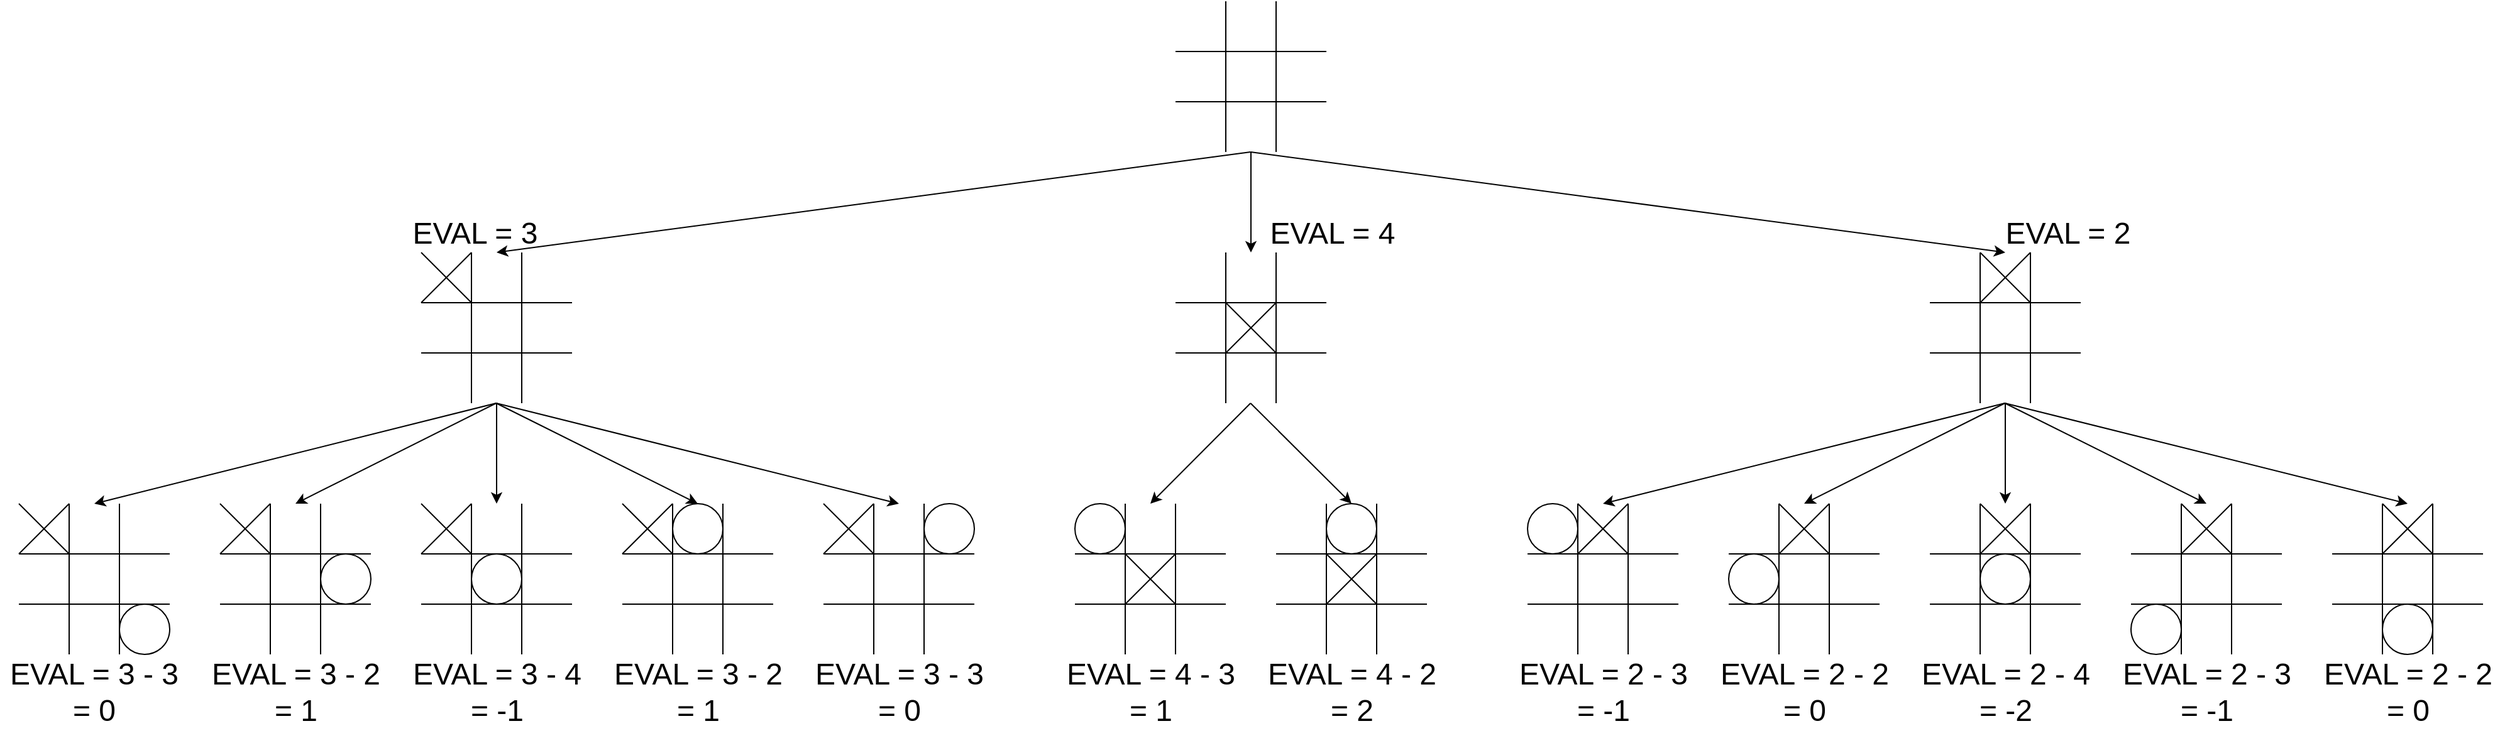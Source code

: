 <mxfile version="21.2.6" type="device">
  <diagram name="Page-1" id="SNs07N5e4GusGWtZYbrB">
    <mxGraphModel dx="2693" dy="757" grid="1" gridSize="10" guides="1" tooltips="1" connect="1" arrows="1" fold="1" page="1" pageScale="1" pageWidth="850" pageHeight="1100" math="0" shadow="0">
      <root>
        <mxCell id="0" />
        <mxCell id="1" parent="0" />
        <mxCell id="h3pDWreBq4Vg2lyj4H8S-9" value="" style="endArrow=none;html=1;rounded=0;" edge="1" parent="1">
          <mxGeometry width="50" height="50" relative="1" as="geometry">
            <mxPoint x="360" y="360" as="sourcePoint" />
            <mxPoint x="360" y="240" as="targetPoint" />
          </mxGeometry>
        </mxCell>
        <mxCell id="h3pDWreBq4Vg2lyj4H8S-10" value="" style="endArrow=none;html=1;rounded=0;" edge="1" parent="1">
          <mxGeometry width="50" height="50" relative="1" as="geometry">
            <mxPoint x="400" y="360" as="sourcePoint" />
            <mxPoint x="400" y="240" as="targetPoint" />
          </mxGeometry>
        </mxCell>
        <mxCell id="h3pDWreBq4Vg2lyj4H8S-11" value="" style="endArrow=none;html=1;rounded=0;" edge="1" parent="1">
          <mxGeometry width="50" height="50" relative="1" as="geometry">
            <mxPoint x="440" y="280" as="sourcePoint" />
            <mxPoint x="320" y="280" as="targetPoint" />
          </mxGeometry>
        </mxCell>
        <mxCell id="h3pDWreBq4Vg2lyj4H8S-12" value="" style="endArrow=none;html=1;rounded=0;" edge="1" parent="1">
          <mxGeometry width="50" height="50" relative="1" as="geometry">
            <mxPoint x="440" y="320" as="sourcePoint" />
            <mxPoint x="320" y="320" as="targetPoint" />
          </mxGeometry>
        </mxCell>
        <mxCell id="h3pDWreBq4Vg2lyj4H8S-22" value="" style="endArrow=classic;html=1;rounded=0;" edge="1" parent="1">
          <mxGeometry width="50" height="50" relative="1" as="geometry">
            <mxPoint x="380" y="160" as="sourcePoint" />
            <mxPoint x="380" y="240" as="targetPoint" />
          </mxGeometry>
        </mxCell>
        <mxCell id="h3pDWreBq4Vg2lyj4H8S-25" value="" style="endArrow=none;html=1;rounded=0;" edge="1" parent="1">
          <mxGeometry width="50" height="50" relative="1" as="geometry">
            <mxPoint x="360" y="320" as="sourcePoint" />
            <mxPoint x="400" y="280" as="targetPoint" />
          </mxGeometry>
        </mxCell>
        <mxCell id="h3pDWreBq4Vg2lyj4H8S-26" value="" style="endArrow=none;html=1;rounded=0;" edge="1" parent="1">
          <mxGeometry width="50" height="50" relative="1" as="geometry">
            <mxPoint x="360" y="280" as="sourcePoint" />
            <mxPoint x="400" y="320" as="targetPoint" />
          </mxGeometry>
        </mxCell>
        <mxCell id="h3pDWreBq4Vg2lyj4H8S-35" value="" style="group" vertex="1" connectable="0" parent="1">
          <mxGeometry x="320" y="40" width="120" height="120" as="geometry" />
        </mxCell>
        <mxCell id="h3pDWreBq4Vg2lyj4H8S-1" value="" style="endArrow=none;html=1;rounded=0;" edge="1" parent="h3pDWreBq4Vg2lyj4H8S-35">
          <mxGeometry width="50" height="50" relative="1" as="geometry">
            <mxPoint x="40" y="120" as="sourcePoint" />
            <mxPoint x="40" as="targetPoint" />
          </mxGeometry>
        </mxCell>
        <mxCell id="h3pDWreBq4Vg2lyj4H8S-2" value="" style="endArrow=none;html=1;rounded=0;" edge="1" parent="h3pDWreBq4Vg2lyj4H8S-35">
          <mxGeometry width="50" height="50" relative="1" as="geometry">
            <mxPoint x="80" y="120" as="sourcePoint" />
            <mxPoint x="80" as="targetPoint" />
          </mxGeometry>
        </mxCell>
        <mxCell id="h3pDWreBq4Vg2lyj4H8S-3" value="" style="endArrow=none;html=1;rounded=0;" edge="1" parent="h3pDWreBq4Vg2lyj4H8S-35">
          <mxGeometry width="50" height="50" relative="1" as="geometry">
            <mxPoint x="120" y="40" as="sourcePoint" />
            <mxPoint y="40" as="targetPoint" />
          </mxGeometry>
        </mxCell>
        <mxCell id="h3pDWreBq4Vg2lyj4H8S-4" value="" style="endArrow=none;html=1;rounded=0;" edge="1" parent="h3pDWreBq4Vg2lyj4H8S-35">
          <mxGeometry width="50" height="50" relative="1" as="geometry">
            <mxPoint x="120" y="80" as="sourcePoint" />
            <mxPoint y="80" as="targetPoint" />
          </mxGeometry>
        </mxCell>
        <mxCell id="h3pDWreBq4Vg2lyj4H8S-36" value="" style="endArrow=classic;html=1;rounded=0;" edge="1" parent="1">
          <mxGeometry width="50" height="50" relative="1" as="geometry">
            <mxPoint x="379.68" y="360" as="sourcePoint" />
            <mxPoint x="300" y="440" as="targetPoint" />
          </mxGeometry>
        </mxCell>
        <mxCell id="h3pDWreBq4Vg2lyj4H8S-37" value="" style="group" vertex="1" connectable="0" parent="1">
          <mxGeometry x="400" y="440" width="120" height="120" as="geometry" />
        </mxCell>
        <mxCell id="h3pDWreBq4Vg2lyj4H8S-38" value="" style="endArrow=none;html=1;rounded=0;" edge="1" parent="h3pDWreBq4Vg2lyj4H8S-37">
          <mxGeometry width="50" height="50" relative="1" as="geometry">
            <mxPoint x="40" y="120" as="sourcePoint" />
            <mxPoint x="40" as="targetPoint" />
          </mxGeometry>
        </mxCell>
        <mxCell id="h3pDWreBq4Vg2lyj4H8S-39" value="" style="endArrow=none;html=1;rounded=0;" edge="1" parent="h3pDWreBq4Vg2lyj4H8S-37">
          <mxGeometry width="50" height="50" relative="1" as="geometry">
            <mxPoint x="80" y="120" as="sourcePoint" />
            <mxPoint x="80" as="targetPoint" />
          </mxGeometry>
        </mxCell>
        <mxCell id="h3pDWreBq4Vg2lyj4H8S-40" value="" style="endArrow=none;html=1;rounded=0;" edge="1" parent="h3pDWreBq4Vg2lyj4H8S-37">
          <mxGeometry width="50" height="50" relative="1" as="geometry">
            <mxPoint x="120" y="40" as="sourcePoint" />
            <mxPoint y="40" as="targetPoint" />
          </mxGeometry>
        </mxCell>
        <mxCell id="h3pDWreBq4Vg2lyj4H8S-41" value="" style="endArrow=none;html=1;rounded=0;" edge="1" parent="h3pDWreBq4Vg2lyj4H8S-37">
          <mxGeometry width="50" height="50" relative="1" as="geometry">
            <mxPoint x="120" y="80" as="sourcePoint" />
            <mxPoint y="80" as="targetPoint" />
          </mxGeometry>
        </mxCell>
        <mxCell id="h3pDWreBq4Vg2lyj4H8S-60" value="" style="ellipse;whiteSpace=wrap;html=1;aspect=fixed;" vertex="1" parent="h3pDWreBq4Vg2lyj4H8S-37">
          <mxGeometry x="40" width="40" height="40" as="geometry" />
        </mxCell>
        <mxCell id="h3pDWreBq4Vg2lyj4H8S-42" value="" style="group" vertex="1" connectable="0" parent="1">
          <mxGeometry x="240" y="440" width="120" height="120" as="geometry" />
        </mxCell>
        <mxCell id="h3pDWreBq4Vg2lyj4H8S-43" value="" style="endArrow=none;html=1;rounded=0;" edge="1" parent="h3pDWreBq4Vg2lyj4H8S-42">
          <mxGeometry width="50" height="50" relative="1" as="geometry">
            <mxPoint x="40" y="120" as="sourcePoint" />
            <mxPoint x="40" as="targetPoint" />
          </mxGeometry>
        </mxCell>
        <mxCell id="h3pDWreBq4Vg2lyj4H8S-44" value="" style="endArrow=none;html=1;rounded=0;" edge="1" parent="h3pDWreBq4Vg2lyj4H8S-42">
          <mxGeometry width="50" height="50" relative="1" as="geometry">
            <mxPoint x="80" y="120" as="sourcePoint" />
            <mxPoint x="80" as="targetPoint" />
          </mxGeometry>
        </mxCell>
        <mxCell id="h3pDWreBq4Vg2lyj4H8S-45" value="" style="endArrow=none;html=1;rounded=0;" edge="1" parent="h3pDWreBq4Vg2lyj4H8S-42">
          <mxGeometry width="50" height="50" relative="1" as="geometry">
            <mxPoint x="120" y="40" as="sourcePoint" />
            <mxPoint y="40" as="targetPoint" />
          </mxGeometry>
        </mxCell>
        <mxCell id="h3pDWreBq4Vg2lyj4H8S-46" value="" style="endArrow=none;html=1;rounded=0;" edge="1" parent="h3pDWreBq4Vg2lyj4H8S-42">
          <mxGeometry width="50" height="50" relative="1" as="geometry">
            <mxPoint x="120" y="80" as="sourcePoint" />
            <mxPoint y="80" as="targetPoint" />
          </mxGeometry>
        </mxCell>
        <mxCell id="h3pDWreBq4Vg2lyj4H8S-53" value="" style="ellipse;whiteSpace=wrap;html=1;aspect=fixed;" vertex="1" parent="h3pDWreBq4Vg2lyj4H8S-42">
          <mxGeometry width="40" height="40" as="geometry" />
        </mxCell>
        <mxCell id="h3pDWreBq4Vg2lyj4H8S-54" value="" style="group" vertex="1" connectable="0" parent="h3pDWreBq4Vg2lyj4H8S-42">
          <mxGeometry x="40" y="40" width="40" height="40" as="geometry" />
        </mxCell>
        <mxCell id="h3pDWreBq4Vg2lyj4H8S-55" value="" style="endArrow=none;html=1;rounded=0;" edge="1" parent="h3pDWreBq4Vg2lyj4H8S-54">
          <mxGeometry width="50" height="50" relative="1" as="geometry">
            <mxPoint y="40" as="sourcePoint" />
            <mxPoint x="40" as="targetPoint" />
          </mxGeometry>
        </mxCell>
        <mxCell id="h3pDWreBq4Vg2lyj4H8S-56" value="" style="endArrow=none;html=1;rounded=0;" edge="1" parent="h3pDWreBq4Vg2lyj4H8S-54">
          <mxGeometry width="50" height="50" relative="1" as="geometry">
            <mxPoint as="sourcePoint" />
            <mxPoint x="40" y="40" as="targetPoint" />
          </mxGeometry>
        </mxCell>
        <mxCell id="h3pDWreBq4Vg2lyj4H8S-52" value="" style="endArrow=classic;html=1;rounded=0;" edge="1" parent="1">
          <mxGeometry width="50" height="50" relative="1" as="geometry">
            <mxPoint x="379.68" y="360" as="sourcePoint" />
            <mxPoint x="460" y="440" as="targetPoint" />
          </mxGeometry>
        </mxCell>
        <mxCell id="h3pDWreBq4Vg2lyj4H8S-57" value="" style="group" vertex="1" connectable="0" parent="1">
          <mxGeometry x="440" y="480" width="40" height="40" as="geometry" />
        </mxCell>
        <mxCell id="h3pDWreBq4Vg2lyj4H8S-58" value="" style="endArrow=none;html=1;rounded=0;" edge="1" parent="h3pDWreBq4Vg2lyj4H8S-57">
          <mxGeometry width="50" height="50" relative="1" as="geometry">
            <mxPoint y="40" as="sourcePoint" />
            <mxPoint x="40" as="targetPoint" />
          </mxGeometry>
        </mxCell>
        <mxCell id="h3pDWreBq4Vg2lyj4H8S-59" value="" style="endArrow=none;html=1;rounded=0;" edge="1" parent="h3pDWreBq4Vg2lyj4H8S-57">
          <mxGeometry width="50" height="50" relative="1" as="geometry">
            <mxPoint as="sourcePoint" />
            <mxPoint x="40" y="40" as="targetPoint" />
          </mxGeometry>
        </mxCell>
        <mxCell id="h3pDWreBq4Vg2lyj4H8S-61" value="" style="group" vertex="1" connectable="0" parent="1">
          <mxGeometry x="-280" y="240" width="120" height="120" as="geometry" />
        </mxCell>
        <mxCell id="h3pDWreBq4Vg2lyj4H8S-5" value="" style="endArrow=none;html=1;rounded=0;" edge="1" parent="h3pDWreBq4Vg2lyj4H8S-61">
          <mxGeometry width="50" height="50" relative="1" as="geometry">
            <mxPoint x="40" y="120" as="sourcePoint" />
            <mxPoint x="40" as="targetPoint" />
          </mxGeometry>
        </mxCell>
        <mxCell id="h3pDWreBq4Vg2lyj4H8S-6" value="" style="endArrow=none;html=1;rounded=0;" edge="1" parent="h3pDWreBq4Vg2lyj4H8S-61">
          <mxGeometry width="50" height="50" relative="1" as="geometry">
            <mxPoint x="80" y="120" as="sourcePoint" />
            <mxPoint x="80" as="targetPoint" />
          </mxGeometry>
        </mxCell>
        <mxCell id="h3pDWreBq4Vg2lyj4H8S-7" value="" style="endArrow=none;html=1;rounded=0;" edge="1" parent="h3pDWreBq4Vg2lyj4H8S-61">
          <mxGeometry width="50" height="50" relative="1" as="geometry">
            <mxPoint x="120" y="40" as="sourcePoint" />
            <mxPoint y="40" as="targetPoint" />
          </mxGeometry>
        </mxCell>
        <mxCell id="h3pDWreBq4Vg2lyj4H8S-8" value="" style="endArrow=none;html=1;rounded=0;" edge="1" parent="h3pDWreBq4Vg2lyj4H8S-61">
          <mxGeometry width="50" height="50" relative="1" as="geometry">
            <mxPoint x="120" y="80" as="sourcePoint" />
            <mxPoint y="80" as="targetPoint" />
          </mxGeometry>
        </mxCell>
        <mxCell id="h3pDWreBq4Vg2lyj4H8S-29" value="" style="group" vertex="1" connectable="0" parent="h3pDWreBq4Vg2lyj4H8S-61">
          <mxGeometry width="40" height="40" as="geometry" />
        </mxCell>
        <mxCell id="h3pDWreBq4Vg2lyj4H8S-30" value="" style="endArrow=none;html=1;rounded=0;" edge="1" parent="h3pDWreBq4Vg2lyj4H8S-29">
          <mxGeometry width="50" height="50" relative="1" as="geometry">
            <mxPoint y="40" as="sourcePoint" />
            <mxPoint x="40" as="targetPoint" />
          </mxGeometry>
        </mxCell>
        <mxCell id="h3pDWreBq4Vg2lyj4H8S-31" value="" style="endArrow=none;html=1;rounded=0;" edge="1" parent="h3pDWreBq4Vg2lyj4H8S-29">
          <mxGeometry width="50" height="50" relative="1" as="geometry">
            <mxPoint as="sourcePoint" />
            <mxPoint x="40" y="40" as="targetPoint" />
          </mxGeometry>
        </mxCell>
        <mxCell id="h3pDWreBq4Vg2lyj4H8S-155" value="" style="endArrow=classic;html=1;rounded=0;" edge="1" parent="h3pDWreBq4Vg2lyj4H8S-61">
          <mxGeometry width="50" height="50" relative="1" as="geometry">
            <mxPoint x="60" y="120" as="sourcePoint" />
            <mxPoint x="60" y="200" as="targetPoint" />
          </mxGeometry>
        </mxCell>
        <mxCell id="h3pDWreBq4Vg2lyj4H8S-156" value="" style="endArrow=classic;html=1;rounded=0;" edge="1" parent="h3pDWreBq4Vg2lyj4H8S-61">
          <mxGeometry width="50" height="50" relative="1" as="geometry">
            <mxPoint x="59.68" y="120" as="sourcePoint" />
            <mxPoint x="-100" y="200" as="targetPoint" />
          </mxGeometry>
        </mxCell>
        <mxCell id="h3pDWreBq4Vg2lyj4H8S-157" value="" style="endArrow=classic;html=1;rounded=0;" edge="1" parent="h3pDWreBq4Vg2lyj4H8S-61">
          <mxGeometry width="50" height="50" relative="1" as="geometry">
            <mxPoint x="59.68" y="120" as="sourcePoint" />
            <mxPoint x="-260" y="200" as="targetPoint" />
          </mxGeometry>
        </mxCell>
        <mxCell id="h3pDWreBq4Vg2lyj4H8S-159" value="" style="endArrow=classic;html=1;rounded=0;" edge="1" parent="h3pDWreBq4Vg2lyj4H8S-61">
          <mxGeometry width="50" height="50" relative="1" as="geometry">
            <mxPoint x="59.68" y="120" as="sourcePoint" />
            <mxPoint x="380" y="200" as="targetPoint" />
          </mxGeometry>
        </mxCell>
        <mxCell id="h3pDWreBq4Vg2lyj4H8S-62" value="" style="endArrow=classic;html=1;rounded=0;" edge="1" parent="1">
          <mxGeometry width="50" height="50" relative="1" as="geometry">
            <mxPoint x="379.68" y="160" as="sourcePoint" />
            <mxPoint x="-220" y="240" as="targetPoint" />
          </mxGeometry>
        </mxCell>
        <mxCell id="h3pDWreBq4Vg2lyj4H8S-63" value="" style="endArrow=classic;html=1;rounded=0;" edge="1" parent="1">
          <mxGeometry width="50" height="50" relative="1" as="geometry">
            <mxPoint x="379.68" y="160" as="sourcePoint" />
            <mxPoint x="980" y="240" as="targetPoint" />
          </mxGeometry>
        </mxCell>
        <mxCell id="h3pDWreBq4Vg2lyj4H8S-64" value="" style="group" vertex="1" connectable="0" parent="1">
          <mxGeometry x="920" y="240" width="120" height="120" as="geometry" />
        </mxCell>
        <mxCell id="h3pDWreBq4Vg2lyj4H8S-17" value="" style="endArrow=none;html=1;rounded=0;" edge="1" parent="h3pDWreBq4Vg2lyj4H8S-64">
          <mxGeometry width="50" height="50" relative="1" as="geometry">
            <mxPoint x="40" y="120" as="sourcePoint" />
            <mxPoint x="40" as="targetPoint" />
          </mxGeometry>
        </mxCell>
        <mxCell id="h3pDWreBq4Vg2lyj4H8S-18" value="" style="endArrow=none;html=1;rounded=0;" edge="1" parent="h3pDWreBq4Vg2lyj4H8S-64">
          <mxGeometry width="50" height="50" relative="1" as="geometry">
            <mxPoint x="80" y="120" as="sourcePoint" />
            <mxPoint x="80" as="targetPoint" />
          </mxGeometry>
        </mxCell>
        <mxCell id="h3pDWreBq4Vg2lyj4H8S-19" value="" style="endArrow=none;html=1;rounded=0;" edge="1" parent="h3pDWreBq4Vg2lyj4H8S-64">
          <mxGeometry width="50" height="50" relative="1" as="geometry">
            <mxPoint x="120" y="40" as="sourcePoint" />
            <mxPoint y="40" as="targetPoint" />
          </mxGeometry>
        </mxCell>
        <mxCell id="h3pDWreBq4Vg2lyj4H8S-20" value="" style="endArrow=none;html=1;rounded=0;" edge="1" parent="h3pDWreBq4Vg2lyj4H8S-64">
          <mxGeometry width="50" height="50" relative="1" as="geometry">
            <mxPoint x="120" y="80" as="sourcePoint" />
            <mxPoint y="80" as="targetPoint" />
          </mxGeometry>
        </mxCell>
        <mxCell id="h3pDWreBq4Vg2lyj4H8S-32" value="" style="group" vertex="1" connectable="0" parent="h3pDWreBq4Vg2lyj4H8S-64">
          <mxGeometry x="40" width="40" height="40" as="geometry" />
        </mxCell>
        <mxCell id="h3pDWreBq4Vg2lyj4H8S-33" value="" style="endArrow=none;html=1;rounded=0;" edge="1" parent="h3pDWreBq4Vg2lyj4H8S-32">
          <mxGeometry width="50" height="50" relative="1" as="geometry">
            <mxPoint y="40" as="sourcePoint" />
            <mxPoint x="40" as="targetPoint" />
          </mxGeometry>
        </mxCell>
        <mxCell id="h3pDWreBq4Vg2lyj4H8S-34" value="" style="endArrow=none;html=1;rounded=0;" edge="1" parent="h3pDWreBq4Vg2lyj4H8S-32">
          <mxGeometry width="50" height="50" relative="1" as="geometry">
            <mxPoint as="sourcePoint" />
            <mxPoint x="40" y="40" as="targetPoint" />
          </mxGeometry>
        </mxCell>
        <mxCell id="h3pDWreBq4Vg2lyj4H8S-65" value="" style="group" vertex="1" connectable="0" parent="1">
          <mxGeometry x="-120" y="440" width="120" height="120" as="geometry" />
        </mxCell>
        <mxCell id="h3pDWreBq4Vg2lyj4H8S-66" value="" style="endArrow=none;html=1;rounded=0;" edge="1" parent="h3pDWreBq4Vg2lyj4H8S-65">
          <mxGeometry width="50" height="50" relative="1" as="geometry">
            <mxPoint x="40" y="120" as="sourcePoint" />
            <mxPoint x="40" as="targetPoint" />
          </mxGeometry>
        </mxCell>
        <mxCell id="h3pDWreBq4Vg2lyj4H8S-67" value="" style="endArrow=none;html=1;rounded=0;" edge="1" parent="h3pDWreBq4Vg2lyj4H8S-65">
          <mxGeometry width="50" height="50" relative="1" as="geometry">
            <mxPoint x="80" y="120" as="sourcePoint" />
            <mxPoint x="80" as="targetPoint" />
          </mxGeometry>
        </mxCell>
        <mxCell id="h3pDWreBq4Vg2lyj4H8S-68" value="" style="endArrow=none;html=1;rounded=0;" edge="1" parent="h3pDWreBq4Vg2lyj4H8S-65">
          <mxGeometry width="50" height="50" relative="1" as="geometry">
            <mxPoint x="120" y="40" as="sourcePoint" />
            <mxPoint y="40" as="targetPoint" />
          </mxGeometry>
        </mxCell>
        <mxCell id="h3pDWreBq4Vg2lyj4H8S-69" value="" style="endArrow=none;html=1;rounded=0;" edge="1" parent="h3pDWreBq4Vg2lyj4H8S-65">
          <mxGeometry width="50" height="50" relative="1" as="geometry">
            <mxPoint x="120" y="80" as="sourcePoint" />
            <mxPoint y="80" as="targetPoint" />
          </mxGeometry>
        </mxCell>
        <mxCell id="h3pDWreBq4Vg2lyj4H8S-70" value="" style="group" vertex="1" connectable="0" parent="h3pDWreBq4Vg2lyj4H8S-65">
          <mxGeometry width="40" height="40" as="geometry" />
        </mxCell>
        <mxCell id="h3pDWreBq4Vg2lyj4H8S-71" value="" style="endArrow=none;html=1;rounded=0;" edge="1" parent="h3pDWreBq4Vg2lyj4H8S-70">
          <mxGeometry width="50" height="50" relative="1" as="geometry">
            <mxPoint y="40" as="sourcePoint" />
            <mxPoint x="40" as="targetPoint" />
          </mxGeometry>
        </mxCell>
        <mxCell id="h3pDWreBq4Vg2lyj4H8S-72" value="" style="endArrow=none;html=1;rounded=0;" edge="1" parent="h3pDWreBq4Vg2lyj4H8S-70">
          <mxGeometry width="50" height="50" relative="1" as="geometry">
            <mxPoint as="sourcePoint" />
            <mxPoint x="40" y="40" as="targetPoint" />
          </mxGeometry>
        </mxCell>
        <mxCell id="h3pDWreBq4Vg2lyj4H8S-27" value="" style="ellipse;whiteSpace=wrap;html=1;aspect=fixed;" vertex="1" parent="h3pDWreBq4Vg2lyj4H8S-65">
          <mxGeometry x="40" width="40" height="40" as="geometry" />
        </mxCell>
        <mxCell id="h3pDWreBq4Vg2lyj4H8S-73" value="" style="group" vertex="1" connectable="0" parent="1">
          <mxGeometry x="40" y="440" width="120" height="120" as="geometry" />
        </mxCell>
        <mxCell id="h3pDWreBq4Vg2lyj4H8S-74" value="" style="endArrow=none;html=1;rounded=0;" edge="1" parent="h3pDWreBq4Vg2lyj4H8S-73">
          <mxGeometry width="50" height="50" relative="1" as="geometry">
            <mxPoint x="40" y="120" as="sourcePoint" />
            <mxPoint x="40" as="targetPoint" />
          </mxGeometry>
        </mxCell>
        <mxCell id="h3pDWreBq4Vg2lyj4H8S-75" value="" style="endArrow=none;html=1;rounded=0;" edge="1" parent="h3pDWreBq4Vg2lyj4H8S-73">
          <mxGeometry width="50" height="50" relative="1" as="geometry">
            <mxPoint x="80" y="120" as="sourcePoint" />
            <mxPoint x="80" as="targetPoint" />
          </mxGeometry>
        </mxCell>
        <mxCell id="h3pDWreBq4Vg2lyj4H8S-76" value="" style="endArrow=none;html=1;rounded=0;" edge="1" parent="h3pDWreBq4Vg2lyj4H8S-73">
          <mxGeometry width="50" height="50" relative="1" as="geometry">
            <mxPoint x="120" y="40" as="sourcePoint" />
            <mxPoint y="40" as="targetPoint" />
          </mxGeometry>
        </mxCell>
        <mxCell id="h3pDWreBq4Vg2lyj4H8S-77" value="" style="endArrow=none;html=1;rounded=0;" edge="1" parent="h3pDWreBq4Vg2lyj4H8S-73">
          <mxGeometry width="50" height="50" relative="1" as="geometry">
            <mxPoint x="120" y="80" as="sourcePoint" />
            <mxPoint y="80" as="targetPoint" />
          </mxGeometry>
        </mxCell>
        <mxCell id="h3pDWreBq4Vg2lyj4H8S-78" value="" style="group" vertex="1" connectable="0" parent="h3pDWreBq4Vg2lyj4H8S-73">
          <mxGeometry width="40" height="40" as="geometry" />
        </mxCell>
        <mxCell id="h3pDWreBq4Vg2lyj4H8S-79" value="" style="endArrow=none;html=1;rounded=0;" edge="1" parent="h3pDWreBq4Vg2lyj4H8S-78">
          <mxGeometry width="50" height="50" relative="1" as="geometry">
            <mxPoint y="40" as="sourcePoint" />
            <mxPoint x="40" as="targetPoint" />
          </mxGeometry>
        </mxCell>
        <mxCell id="h3pDWreBq4Vg2lyj4H8S-80" value="" style="endArrow=none;html=1;rounded=0;" edge="1" parent="h3pDWreBq4Vg2lyj4H8S-78">
          <mxGeometry width="50" height="50" relative="1" as="geometry">
            <mxPoint as="sourcePoint" />
            <mxPoint x="40" y="40" as="targetPoint" />
          </mxGeometry>
        </mxCell>
        <mxCell id="h3pDWreBq4Vg2lyj4H8S-82" value="" style="ellipse;whiteSpace=wrap;html=1;aspect=fixed;" vertex="1" parent="h3pDWreBq4Vg2lyj4H8S-73">
          <mxGeometry x="80" width="40" height="40" as="geometry" />
        </mxCell>
        <mxCell id="h3pDWreBq4Vg2lyj4H8S-83" value="" style="group" vertex="1" connectable="0" parent="1">
          <mxGeometry x="-280" y="440" width="120" height="120" as="geometry" />
        </mxCell>
        <mxCell id="h3pDWreBq4Vg2lyj4H8S-84" value="" style="endArrow=none;html=1;rounded=0;" edge="1" parent="h3pDWreBq4Vg2lyj4H8S-83">
          <mxGeometry width="50" height="50" relative="1" as="geometry">
            <mxPoint x="40" y="120" as="sourcePoint" />
            <mxPoint x="40" as="targetPoint" />
          </mxGeometry>
        </mxCell>
        <mxCell id="h3pDWreBq4Vg2lyj4H8S-85" value="" style="endArrow=none;html=1;rounded=0;" edge="1" parent="h3pDWreBq4Vg2lyj4H8S-83">
          <mxGeometry width="50" height="50" relative="1" as="geometry">
            <mxPoint x="80" y="120" as="sourcePoint" />
            <mxPoint x="80" as="targetPoint" />
          </mxGeometry>
        </mxCell>
        <mxCell id="h3pDWreBq4Vg2lyj4H8S-86" value="" style="endArrow=none;html=1;rounded=0;" edge="1" parent="h3pDWreBq4Vg2lyj4H8S-83">
          <mxGeometry width="50" height="50" relative="1" as="geometry">
            <mxPoint x="120" y="40" as="sourcePoint" />
            <mxPoint y="40" as="targetPoint" />
          </mxGeometry>
        </mxCell>
        <mxCell id="h3pDWreBq4Vg2lyj4H8S-87" value="" style="endArrow=none;html=1;rounded=0;" edge="1" parent="h3pDWreBq4Vg2lyj4H8S-83">
          <mxGeometry width="50" height="50" relative="1" as="geometry">
            <mxPoint x="120" y="80" as="sourcePoint" />
            <mxPoint y="80" as="targetPoint" />
          </mxGeometry>
        </mxCell>
        <mxCell id="h3pDWreBq4Vg2lyj4H8S-88" value="" style="group" vertex="1" connectable="0" parent="h3pDWreBq4Vg2lyj4H8S-83">
          <mxGeometry width="40" height="40" as="geometry" />
        </mxCell>
        <mxCell id="h3pDWreBq4Vg2lyj4H8S-89" value="" style="endArrow=none;html=1;rounded=0;" edge="1" parent="h3pDWreBq4Vg2lyj4H8S-88">
          <mxGeometry width="50" height="50" relative="1" as="geometry">
            <mxPoint y="40" as="sourcePoint" />
            <mxPoint x="40" as="targetPoint" />
          </mxGeometry>
        </mxCell>
        <mxCell id="h3pDWreBq4Vg2lyj4H8S-90" value="" style="endArrow=none;html=1;rounded=0;" edge="1" parent="h3pDWreBq4Vg2lyj4H8S-88">
          <mxGeometry width="50" height="50" relative="1" as="geometry">
            <mxPoint as="sourcePoint" />
            <mxPoint x="40" y="40" as="targetPoint" />
          </mxGeometry>
        </mxCell>
        <mxCell id="h3pDWreBq4Vg2lyj4H8S-91" value="" style="ellipse;whiteSpace=wrap;html=1;aspect=fixed;" vertex="1" parent="h3pDWreBq4Vg2lyj4H8S-83">
          <mxGeometry x="40" y="40" width="40" height="40" as="geometry" />
        </mxCell>
        <mxCell id="h3pDWreBq4Vg2lyj4H8S-92" value="" style="group" vertex="1" connectable="0" parent="1">
          <mxGeometry x="-440" y="440" width="120" height="120" as="geometry" />
        </mxCell>
        <mxCell id="h3pDWreBq4Vg2lyj4H8S-93" value="" style="endArrow=none;html=1;rounded=0;" edge="1" parent="h3pDWreBq4Vg2lyj4H8S-92">
          <mxGeometry width="50" height="50" relative="1" as="geometry">
            <mxPoint x="40" y="120" as="sourcePoint" />
            <mxPoint x="40" as="targetPoint" />
          </mxGeometry>
        </mxCell>
        <mxCell id="h3pDWreBq4Vg2lyj4H8S-94" value="" style="endArrow=none;html=1;rounded=0;" edge="1" parent="h3pDWreBq4Vg2lyj4H8S-92">
          <mxGeometry width="50" height="50" relative="1" as="geometry">
            <mxPoint x="80" y="120" as="sourcePoint" />
            <mxPoint x="80" as="targetPoint" />
          </mxGeometry>
        </mxCell>
        <mxCell id="h3pDWreBq4Vg2lyj4H8S-95" value="" style="endArrow=none;html=1;rounded=0;" edge="1" parent="h3pDWreBq4Vg2lyj4H8S-92">
          <mxGeometry width="50" height="50" relative="1" as="geometry">
            <mxPoint x="120" y="40" as="sourcePoint" />
            <mxPoint y="40" as="targetPoint" />
          </mxGeometry>
        </mxCell>
        <mxCell id="h3pDWreBq4Vg2lyj4H8S-96" value="" style="endArrow=none;html=1;rounded=0;" edge="1" parent="h3pDWreBq4Vg2lyj4H8S-92">
          <mxGeometry width="50" height="50" relative="1" as="geometry">
            <mxPoint x="120" y="80" as="sourcePoint" />
            <mxPoint y="80" as="targetPoint" />
          </mxGeometry>
        </mxCell>
        <mxCell id="h3pDWreBq4Vg2lyj4H8S-97" value="" style="group" vertex="1" connectable="0" parent="h3pDWreBq4Vg2lyj4H8S-92">
          <mxGeometry width="40" height="40" as="geometry" />
        </mxCell>
        <mxCell id="h3pDWreBq4Vg2lyj4H8S-98" value="" style="endArrow=none;html=1;rounded=0;" edge="1" parent="h3pDWreBq4Vg2lyj4H8S-97">
          <mxGeometry width="50" height="50" relative="1" as="geometry">
            <mxPoint y="40" as="sourcePoint" />
            <mxPoint x="40" as="targetPoint" />
          </mxGeometry>
        </mxCell>
        <mxCell id="h3pDWreBq4Vg2lyj4H8S-99" value="" style="endArrow=none;html=1;rounded=0;" edge="1" parent="h3pDWreBq4Vg2lyj4H8S-97">
          <mxGeometry width="50" height="50" relative="1" as="geometry">
            <mxPoint as="sourcePoint" />
            <mxPoint x="40" y="40" as="targetPoint" />
          </mxGeometry>
        </mxCell>
        <mxCell id="h3pDWreBq4Vg2lyj4H8S-100" value="" style="ellipse;whiteSpace=wrap;html=1;aspect=fixed;" vertex="1" parent="h3pDWreBq4Vg2lyj4H8S-92">
          <mxGeometry x="80" y="40" width="40" height="40" as="geometry" />
        </mxCell>
        <mxCell id="h3pDWreBq4Vg2lyj4H8S-101" value="" style="group" vertex="1" connectable="0" parent="1">
          <mxGeometry x="-600" y="440" width="120" height="120" as="geometry" />
        </mxCell>
        <mxCell id="h3pDWreBq4Vg2lyj4H8S-102" value="" style="endArrow=none;html=1;rounded=0;" edge="1" parent="h3pDWreBq4Vg2lyj4H8S-101">
          <mxGeometry width="50" height="50" relative="1" as="geometry">
            <mxPoint x="40" y="120" as="sourcePoint" />
            <mxPoint x="40" as="targetPoint" />
          </mxGeometry>
        </mxCell>
        <mxCell id="h3pDWreBq4Vg2lyj4H8S-103" value="" style="endArrow=none;html=1;rounded=0;" edge="1" parent="h3pDWreBq4Vg2lyj4H8S-101">
          <mxGeometry width="50" height="50" relative="1" as="geometry">
            <mxPoint x="80" y="120" as="sourcePoint" />
            <mxPoint x="80" as="targetPoint" />
          </mxGeometry>
        </mxCell>
        <mxCell id="h3pDWreBq4Vg2lyj4H8S-104" value="" style="endArrow=none;html=1;rounded=0;" edge="1" parent="h3pDWreBq4Vg2lyj4H8S-101">
          <mxGeometry width="50" height="50" relative="1" as="geometry">
            <mxPoint x="120" y="40" as="sourcePoint" />
            <mxPoint y="40" as="targetPoint" />
          </mxGeometry>
        </mxCell>
        <mxCell id="h3pDWreBq4Vg2lyj4H8S-105" value="" style="endArrow=none;html=1;rounded=0;" edge="1" parent="h3pDWreBq4Vg2lyj4H8S-101">
          <mxGeometry width="50" height="50" relative="1" as="geometry">
            <mxPoint x="120" y="80" as="sourcePoint" />
            <mxPoint y="80" as="targetPoint" />
          </mxGeometry>
        </mxCell>
        <mxCell id="h3pDWreBq4Vg2lyj4H8S-106" value="" style="group" vertex="1" connectable="0" parent="h3pDWreBq4Vg2lyj4H8S-101">
          <mxGeometry width="40" height="40" as="geometry" />
        </mxCell>
        <mxCell id="h3pDWreBq4Vg2lyj4H8S-107" value="" style="endArrow=none;html=1;rounded=0;" edge="1" parent="h3pDWreBq4Vg2lyj4H8S-106">
          <mxGeometry width="50" height="50" relative="1" as="geometry">
            <mxPoint y="40" as="sourcePoint" />
            <mxPoint x="40" as="targetPoint" />
          </mxGeometry>
        </mxCell>
        <mxCell id="h3pDWreBq4Vg2lyj4H8S-108" value="" style="endArrow=none;html=1;rounded=0;" edge="1" parent="h3pDWreBq4Vg2lyj4H8S-106">
          <mxGeometry width="50" height="50" relative="1" as="geometry">
            <mxPoint as="sourcePoint" />
            <mxPoint x="40" y="40" as="targetPoint" />
          </mxGeometry>
        </mxCell>
        <mxCell id="h3pDWreBq4Vg2lyj4H8S-109" value="" style="ellipse;whiteSpace=wrap;html=1;aspect=fixed;" vertex="1" parent="h3pDWreBq4Vg2lyj4H8S-101">
          <mxGeometry x="80" y="80" width="40" height="40" as="geometry" />
        </mxCell>
        <mxCell id="h3pDWreBq4Vg2lyj4H8S-110" value="" style="group" vertex="1" connectable="0" parent="1">
          <mxGeometry x="600" y="440" width="120" height="120" as="geometry" />
        </mxCell>
        <mxCell id="h3pDWreBq4Vg2lyj4H8S-111" value="" style="endArrow=none;html=1;rounded=0;" edge="1" parent="h3pDWreBq4Vg2lyj4H8S-110">
          <mxGeometry width="50" height="50" relative="1" as="geometry">
            <mxPoint x="40" y="120" as="sourcePoint" />
            <mxPoint x="40" as="targetPoint" />
          </mxGeometry>
        </mxCell>
        <mxCell id="h3pDWreBq4Vg2lyj4H8S-112" value="" style="endArrow=none;html=1;rounded=0;" edge="1" parent="h3pDWreBq4Vg2lyj4H8S-110">
          <mxGeometry width="50" height="50" relative="1" as="geometry">
            <mxPoint x="80" y="120" as="sourcePoint" />
            <mxPoint x="80" as="targetPoint" />
          </mxGeometry>
        </mxCell>
        <mxCell id="h3pDWreBq4Vg2lyj4H8S-113" value="" style="endArrow=none;html=1;rounded=0;" edge="1" parent="h3pDWreBq4Vg2lyj4H8S-110">
          <mxGeometry width="50" height="50" relative="1" as="geometry">
            <mxPoint x="120" y="40" as="sourcePoint" />
            <mxPoint y="40" as="targetPoint" />
          </mxGeometry>
        </mxCell>
        <mxCell id="h3pDWreBq4Vg2lyj4H8S-114" value="" style="endArrow=none;html=1;rounded=0;" edge="1" parent="h3pDWreBq4Vg2lyj4H8S-110">
          <mxGeometry width="50" height="50" relative="1" as="geometry">
            <mxPoint x="120" y="80" as="sourcePoint" />
            <mxPoint y="80" as="targetPoint" />
          </mxGeometry>
        </mxCell>
        <mxCell id="h3pDWreBq4Vg2lyj4H8S-115" value="" style="group" vertex="1" connectable="0" parent="h3pDWreBq4Vg2lyj4H8S-110">
          <mxGeometry x="40" width="40" height="40" as="geometry" />
        </mxCell>
        <mxCell id="h3pDWreBq4Vg2lyj4H8S-116" value="" style="endArrow=none;html=1;rounded=0;" edge="1" parent="h3pDWreBq4Vg2lyj4H8S-115">
          <mxGeometry width="50" height="50" relative="1" as="geometry">
            <mxPoint y="40" as="sourcePoint" />
            <mxPoint x="40" as="targetPoint" />
          </mxGeometry>
        </mxCell>
        <mxCell id="h3pDWreBq4Vg2lyj4H8S-117" value="" style="endArrow=none;html=1;rounded=0;" edge="1" parent="h3pDWreBq4Vg2lyj4H8S-115">
          <mxGeometry width="50" height="50" relative="1" as="geometry">
            <mxPoint as="sourcePoint" />
            <mxPoint x="40" y="40" as="targetPoint" />
          </mxGeometry>
        </mxCell>
        <mxCell id="h3pDWreBq4Vg2lyj4H8S-118" value="" style="ellipse;whiteSpace=wrap;html=1;aspect=fixed;" vertex="1" parent="h3pDWreBq4Vg2lyj4H8S-110">
          <mxGeometry width="40" height="40" as="geometry" />
        </mxCell>
        <mxCell id="h3pDWreBq4Vg2lyj4H8S-119" value="" style="group" vertex="1" connectable="0" parent="1">
          <mxGeometry x="760" y="440" width="120" height="120" as="geometry" />
        </mxCell>
        <mxCell id="h3pDWreBq4Vg2lyj4H8S-120" value="" style="endArrow=none;html=1;rounded=0;" edge="1" parent="h3pDWreBq4Vg2lyj4H8S-119">
          <mxGeometry width="50" height="50" relative="1" as="geometry">
            <mxPoint x="40" y="120" as="sourcePoint" />
            <mxPoint x="40" as="targetPoint" />
          </mxGeometry>
        </mxCell>
        <mxCell id="h3pDWreBq4Vg2lyj4H8S-121" value="" style="endArrow=none;html=1;rounded=0;" edge="1" parent="h3pDWreBq4Vg2lyj4H8S-119">
          <mxGeometry width="50" height="50" relative="1" as="geometry">
            <mxPoint x="80" y="120" as="sourcePoint" />
            <mxPoint x="80" as="targetPoint" />
          </mxGeometry>
        </mxCell>
        <mxCell id="h3pDWreBq4Vg2lyj4H8S-122" value="" style="endArrow=none;html=1;rounded=0;" edge="1" parent="h3pDWreBq4Vg2lyj4H8S-119">
          <mxGeometry width="50" height="50" relative="1" as="geometry">
            <mxPoint x="120" y="40" as="sourcePoint" />
            <mxPoint y="40" as="targetPoint" />
          </mxGeometry>
        </mxCell>
        <mxCell id="h3pDWreBq4Vg2lyj4H8S-123" value="" style="endArrow=none;html=1;rounded=0;" edge="1" parent="h3pDWreBq4Vg2lyj4H8S-119">
          <mxGeometry width="50" height="50" relative="1" as="geometry">
            <mxPoint x="120" y="80" as="sourcePoint" />
            <mxPoint y="80" as="targetPoint" />
          </mxGeometry>
        </mxCell>
        <mxCell id="h3pDWreBq4Vg2lyj4H8S-124" value="" style="group" vertex="1" connectable="0" parent="h3pDWreBq4Vg2lyj4H8S-119">
          <mxGeometry x="40" width="40" height="40" as="geometry" />
        </mxCell>
        <mxCell id="h3pDWreBq4Vg2lyj4H8S-125" value="" style="endArrow=none;html=1;rounded=0;" edge="1" parent="h3pDWreBq4Vg2lyj4H8S-124">
          <mxGeometry width="50" height="50" relative="1" as="geometry">
            <mxPoint y="40" as="sourcePoint" />
            <mxPoint x="40" as="targetPoint" />
          </mxGeometry>
        </mxCell>
        <mxCell id="h3pDWreBq4Vg2lyj4H8S-126" value="" style="endArrow=none;html=1;rounded=0;" edge="1" parent="h3pDWreBq4Vg2lyj4H8S-124">
          <mxGeometry width="50" height="50" relative="1" as="geometry">
            <mxPoint as="sourcePoint" />
            <mxPoint x="40" y="40" as="targetPoint" />
          </mxGeometry>
        </mxCell>
        <mxCell id="h3pDWreBq4Vg2lyj4H8S-127" value="" style="ellipse;whiteSpace=wrap;html=1;aspect=fixed;" vertex="1" parent="h3pDWreBq4Vg2lyj4H8S-119">
          <mxGeometry y="40" width="40" height="40" as="geometry" />
        </mxCell>
        <mxCell id="h3pDWreBq4Vg2lyj4H8S-128" value="" style="group" vertex="1" connectable="0" parent="1">
          <mxGeometry x="920" y="440" width="120" height="120" as="geometry" />
        </mxCell>
        <mxCell id="h3pDWreBq4Vg2lyj4H8S-129" value="" style="endArrow=none;html=1;rounded=0;" edge="1" parent="h3pDWreBq4Vg2lyj4H8S-128">
          <mxGeometry width="50" height="50" relative="1" as="geometry">
            <mxPoint x="40" y="120" as="sourcePoint" />
            <mxPoint x="40" as="targetPoint" />
          </mxGeometry>
        </mxCell>
        <mxCell id="h3pDWreBq4Vg2lyj4H8S-130" value="" style="endArrow=none;html=1;rounded=0;" edge="1" parent="h3pDWreBq4Vg2lyj4H8S-128">
          <mxGeometry width="50" height="50" relative="1" as="geometry">
            <mxPoint x="80" y="120" as="sourcePoint" />
            <mxPoint x="80" as="targetPoint" />
          </mxGeometry>
        </mxCell>
        <mxCell id="h3pDWreBq4Vg2lyj4H8S-131" value="" style="endArrow=none;html=1;rounded=0;" edge="1" parent="h3pDWreBq4Vg2lyj4H8S-128">
          <mxGeometry width="50" height="50" relative="1" as="geometry">
            <mxPoint x="120" y="40" as="sourcePoint" />
            <mxPoint y="40" as="targetPoint" />
          </mxGeometry>
        </mxCell>
        <mxCell id="h3pDWreBq4Vg2lyj4H8S-132" value="" style="endArrow=none;html=1;rounded=0;" edge="1" parent="h3pDWreBq4Vg2lyj4H8S-128">
          <mxGeometry width="50" height="50" relative="1" as="geometry">
            <mxPoint x="120" y="80" as="sourcePoint" />
            <mxPoint y="80" as="targetPoint" />
          </mxGeometry>
        </mxCell>
        <mxCell id="h3pDWreBq4Vg2lyj4H8S-133" value="" style="group" vertex="1" connectable="0" parent="h3pDWreBq4Vg2lyj4H8S-128">
          <mxGeometry x="40" width="40" height="40" as="geometry" />
        </mxCell>
        <mxCell id="h3pDWreBq4Vg2lyj4H8S-134" value="" style="endArrow=none;html=1;rounded=0;" edge="1" parent="h3pDWreBq4Vg2lyj4H8S-133">
          <mxGeometry width="50" height="50" relative="1" as="geometry">
            <mxPoint y="40" as="sourcePoint" />
            <mxPoint x="40" as="targetPoint" />
          </mxGeometry>
        </mxCell>
        <mxCell id="h3pDWreBq4Vg2lyj4H8S-135" value="" style="endArrow=none;html=1;rounded=0;" edge="1" parent="h3pDWreBq4Vg2lyj4H8S-133">
          <mxGeometry width="50" height="50" relative="1" as="geometry">
            <mxPoint as="sourcePoint" />
            <mxPoint x="40" y="40" as="targetPoint" />
          </mxGeometry>
        </mxCell>
        <mxCell id="h3pDWreBq4Vg2lyj4H8S-136" value="" style="ellipse;whiteSpace=wrap;html=1;aspect=fixed;" vertex="1" parent="h3pDWreBq4Vg2lyj4H8S-128">
          <mxGeometry x="40" y="40" width="40" height="40" as="geometry" />
        </mxCell>
        <mxCell id="h3pDWreBq4Vg2lyj4H8S-137" value="" style="group" vertex="1" connectable="0" parent="1">
          <mxGeometry x="1080" y="440" width="120" height="120" as="geometry" />
        </mxCell>
        <mxCell id="h3pDWreBq4Vg2lyj4H8S-138" value="" style="endArrow=none;html=1;rounded=0;" edge="1" parent="h3pDWreBq4Vg2lyj4H8S-137">
          <mxGeometry width="50" height="50" relative="1" as="geometry">
            <mxPoint x="40" y="120" as="sourcePoint" />
            <mxPoint x="40" as="targetPoint" />
          </mxGeometry>
        </mxCell>
        <mxCell id="h3pDWreBq4Vg2lyj4H8S-139" value="" style="endArrow=none;html=1;rounded=0;" edge="1" parent="h3pDWreBq4Vg2lyj4H8S-137">
          <mxGeometry width="50" height="50" relative="1" as="geometry">
            <mxPoint x="80" y="120" as="sourcePoint" />
            <mxPoint x="80" as="targetPoint" />
          </mxGeometry>
        </mxCell>
        <mxCell id="h3pDWreBq4Vg2lyj4H8S-140" value="" style="endArrow=none;html=1;rounded=0;" edge="1" parent="h3pDWreBq4Vg2lyj4H8S-137">
          <mxGeometry width="50" height="50" relative="1" as="geometry">
            <mxPoint x="120" y="40" as="sourcePoint" />
            <mxPoint y="40" as="targetPoint" />
          </mxGeometry>
        </mxCell>
        <mxCell id="h3pDWreBq4Vg2lyj4H8S-141" value="" style="endArrow=none;html=1;rounded=0;" edge="1" parent="h3pDWreBq4Vg2lyj4H8S-137">
          <mxGeometry width="50" height="50" relative="1" as="geometry">
            <mxPoint x="120" y="80" as="sourcePoint" />
            <mxPoint y="80" as="targetPoint" />
          </mxGeometry>
        </mxCell>
        <mxCell id="h3pDWreBq4Vg2lyj4H8S-142" value="" style="group" vertex="1" connectable="0" parent="h3pDWreBq4Vg2lyj4H8S-137">
          <mxGeometry x="40" width="40" height="40" as="geometry" />
        </mxCell>
        <mxCell id="h3pDWreBq4Vg2lyj4H8S-143" value="" style="endArrow=none;html=1;rounded=0;" edge="1" parent="h3pDWreBq4Vg2lyj4H8S-142">
          <mxGeometry width="50" height="50" relative="1" as="geometry">
            <mxPoint y="40" as="sourcePoint" />
            <mxPoint x="40" as="targetPoint" />
          </mxGeometry>
        </mxCell>
        <mxCell id="h3pDWreBq4Vg2lyj4H8S-144" value="" style="endArrow=none;html=1;rounded=0;" edge="1" parent="h3pDWreBq4Vg2lyj4H8S-142">
          <mxGeometry width="50" height="50" relative="1" as="geometry">
            <mxPoint as="sourcePoint" />
            <mxPoint x="40" y="40" as="targetPoint" />
          </mxGeometry>
        </mxCell>
        <mxCell id="h3pDWreBq4Vg2lyj4H8S-145" value="" style="ellipse;whiteSpace=wrap;html=1;aspect=fixed;" vertex="1" parent="h3pDWreBq4Vg2lyj4H8S-137">
          <mxGeometry y="80" width="40" height="40" as="geometry" />
        </mxCell>
        <mxCell id="h3pDWreBq4Vg2lyj4H8S-146" value="" style="group" vertex="1" connectable="0" parent="1">
          <mxGeometry x="1240" y="440" width="120" height="120" as="geometry" />
        </mxCell>
        <mxCell id="h3pDWreBq4Vg2lyj4H8S-147" value="" style="endArrow=none;html=1;rounded=0;" edge="1" parent="h3pDWreBq4Vg2lyj4H8S-146">
          <mxGeometry width="50" height="50" relative="1" as="geometry">
            <mxPoint x="40" y="120" as="sourcePoint" />
            <mxPoint x="40" as="targetPoint" />
          </mxGeometry>
        </mxCell>
        <mxCell id="h3pDWreBq4Vg2lyj4H8S-148" value="" style="endArrow=none;html=1;rounded=0;" edge="1" parent="h3pDWreBq4Vg2lyj4H8S-146">
          <mxGeometry width="50" height="50" relative="1" as="geometry">
            <mxPoint x="80" y="120" as="sourcePoint" />
            <mxPoint x="80" as="targetPoint" />
          </mxGeometry>
        </mxCell>
        <mxCell id="h3pDWreBq4Vg2lyj4H8S-149" value="" style="endArrow=none;html=1;rounded=0;" edge="1" parent="h3pDWreBq4Vg2lyj4H8S-146">
          <mxGeometry width="50" height="50" relative="1" as="geometry">
            <mxPoint x="120" y="40" as="sourcePoint" />
            <mxPoint y="40" as="targetPoint" />
          </mxGeometry>
        </mxCell>
        <mxCell id="h3pDWreBq4Vg2lyj4H8S-150" value="" style="endArrow=none;html=1;rounded=0;" edge="1" parent="h3pDWreBq4Vg2lyj4H8S-146">
          <mxGeometry width="50" height="50" relative="1" as="geometry">
            <mxPoint x="120" y="80" as="sourcePoint" />
            <mxPoint y="80" as="targetPoint" />
          </mxGeometry>
        </mxCell>
        <mxCell id="h3pDWreBq4Vg2lyj4H8S-151" value="" style="group" vertex="1" connectable="0" parent="h3pDWreBq4Vg2lyj4H8S-146">
          <mxGeometry x="40" width="40" height="40" as="geometry" />
        </mxCell>
        <mxCell id="h3pDWreBq4Vg2lyj4H8S-152" value="" style="endArrow=none;html=1;rounded=0;" edge="1" parent="h3pDWreBq4Vg2lyj4H8S-151">
          <mxGeometry width="50" height="50" relative="1" as="geometry">
            <mxPoint y="40" as="sourcePoint" />
            <mxPoint x="40" as="targetPoint" />
          </mxGeometry>
        </mxCell>
        <mxCell id="h3pDWreBq4Vg2lyj4H8S-153" value="" style="endArrow=none;html=1;rounded=0;" edge="1" parent="h3pDWreBq4Vg2lyj4H8S-151">
          <mxGeometry width="50" height="50" relative="1" as="geometry">
            <mxPoint as="sourcePoint" />
            <mxPoint x="40" y="40" as="targetPoint" />
          </mxGeometry>
        </mxCell>
        <mxCell id="h3pDWreBq4Vg2lyj4H8S-154" value="" style="ellipse;whiteSpace=wrap;html=1;aspect=fixed;" vertex="1" parent="h3pDWreBq4Vg2lyj4H8S-146">
          <mxGeometry x="40" y="80" width="40" height="40" as="geometry" />
        </mxCell>
        <mxCell id="h3pDWreBq4Vg2lyj4H8S-158" value="" style="endArrow=classic;html=1;rounded=0;entryX=0.5;entryY=0;entryDx=0;entryDy=0;" edge="1" parent="1" target="h3pDWreBq4Vg2lyj4H8S-27">
          <mxGeometry width="50" height="50" relative="1" as="geometry">
            <mxPoint x="-220.32" y="360" as="sourcePoint" />
            <mxPoint x="-220.32" y="440" as="targetPoint" />
          </mxGeometry>
        </mxCell>
        <mxCell id="h3pDWreBq4Vg2lyj4H8S-160" value="" style="endArrow=classic;html=1;rounded=0;" edge="1" parent="1">
          <mxGeometry width="50" height="50" relative="1" as="geometry">
            <mxPoint x="980" y="360" as="sourcePoint" />
            <mxPoint x="980" y="440" as="targetPoint" />
          </mxGeometry>
        </mxCell>
        <mxCell id="h3pDWreBq4Vg2lyj4H8S-161" value="" style="endArrow=classic;html=1;rounded=0;" edge="1" parent="1">
          <mxGeometry width="50" height="50" relative="1" as="geometry">
            <mxPoint x="979.68" y="360" as="sourcePoint" />
            <mxPoint x="820" y="440" as="targetPoint" />
          </mxGeometry>
        </mxCell>
        <mxCell id="h3pDWreBq4Vg2lyj4H8S-162" value="" style="endArrow=classic;html=1;rounded=0;" edge="1" parent="1">
          <mxGeometry width="50" height="50" relative="1" as="geometry">
            <mxPoint x="979.68" y="360" as="sourcePoint" />
            <mxPoint x="660" y="440" as="targetPoint" />
          </mxGeometry>
        </mxCell>
        <mxCell id="h3pDWreBq4Vg2lyj4H8S-163" value="" style="endArrow=classic;html=1;rounded=0;" edge="1" parent="1">
          <mxGeometry width="50" height="50" relative="1" as="geometry">
            <mxPoint x="979.68" y="360" as="sourcePoint" />
            <mxPoint x="1300" y="440" as="targetPoint" />
          </mxGeometry>
        </mxCell>
        <mxCell id="h3pDWreBq4Vg2lyj4H8S-164" value="" style="endArrow=classic;html=1;rounded=0;entryX=0.5;entryY=0;entryDx=0;entryDy=0;" edge="1" parent="1">
          <mxGeometry width="50" height="50" relative="1" as="geometry">
            <mxPoint x="979.68" y="360" as="sourcePoint" />
            <mxPoint x="1140" y="440" as="targetPoint" />
          </mxGeometry>
        </mxCell>
        <mxCell id="h3pDWreBq4Vg2lyj4H8S-165" value="&lt;font style=&quot;font-size: 24px;&quot;&gt;EVAL = 3&lt;/font&gt;" style="text;html=1;strokeColor=none;fillColor=none;align=center;verticalAlign=middle;whiteSpace=wrap;rounded=0;" vertex="1" parent="1">
          <mxGeometry x="-297.5" y="210" width="120" height="30" as="geometry" />
        </mxCell>
        <mxCell id="h3pDWreBq4Vg2lyj4H8S-166" value="&lt;font style=&quot;font-size: 24px;&quot;&gt;EVAL = 4&lt;/font&gt;" style="text;html=1;strokeColor=none;fillColor=none;align=center;verticalAlign=middle;whiteSpace=wrap;rounded=0;" vertex="1" parent="1">
          <mxGeometry x="390" y="210" width="110" height="30" as="geometry" />
        </mxCell>
        <mxCell id="h3pDWreBq4Vg2lyj4H8S-167" value="&lt;font style=&quot;font-size: 24px;&quot;&gt;EVAL = 2&lt;/font&gt;" style="text;html=1;strokeColor=none;fillColor=none;align=center;verticalAlign=middle;whiteSpace=wrap;rounded=0;" vertex="1" parent="1">
          <mxGeometry x="950" y="210" width="160" height="30" as="geometry" />
        </mxCell>
        <mxCell id="h3pDWreBq4Vg2lyj4H8S-168" value="&lt;font style=&quot;font-size: 24px;&quot;&gt;EVAL = 3 - 3 &lt;br&gt;= 0&lt;/font&gt;" style="text;html=1;strokeColor=none;fillColor=none;align=center;verticalAlign=middle;whiteSpace=wrap;rounded=0;" vertex="1" parent="1">
          <mxGeometry x="-615" y="560" width="150" height="60" as="geometry" />
        </mxCell>
        <mxCell id="h3pDWreBq4Vg2lyj4H8S-169" value="&lt;font style=&quot;font-size: 24px;&quot;&gt;EVAL = 3 - 2&lt;br&gt;= 1&lt;/font&gt;" style="text;html=1;strokeColor=none;fillColor=none;align=center;verticalAlign=middle;whiteSpace=wrap;rounded=0;" vertex="1" parent="1">
          <mxGeometry x="-457.5" y="560" width="155" height="60" as="geometry" />
        </mxCell>
        <mxCell id="h3pDWreBq4Vg2lyj4H8S-170" value="&lt;font style=&quot;font-size: 24px;&quot;&gt;EVAL = 3 - 4&lt;br&gt;= -1&lt;/font&gt;" style="text;html=1;strokeColor=none;fillColor=none;align=center;verticalAlign=middle;whiteSpace=wrap;rounded=0;" vertex="1" parent="1">
          <mxGeometry x="-297.5" y="560" width="155" height="60" as="geometry" />
        </mxCell>
        <mxCell id="h3pDWreBq4Vg2lyj4H8S-171" value="&lt;font style=&quot;font-size: 24px;&quot;&gt;EVAL = 3 - 2&lt;br&gt;= 1&lt;/font&gt;" style="text;html=1;strokeColor=none;fillColor=none;align=center;verticalAlign=middle;whiteSpace=wrap;rounded=0;" vertex="1" parent="1">
          <mxGeometry x="-132.5" y="560" width="145" height="60" as="geometry" />
        </mxCell>
        <mxCell id="h3pDWreBq4Vg2lyj4H8S-172" value="&lt;font style=&quot;font-size: 24px;&quot;&gt;EVAL = 3 - 3&lt;br&gt;= 0&lt;/font&gt;" style="text;html=1;strokeColor=none;fillColor=none;align=center;verticalAlign=middle;whiteSpace=wrap;rounded=0;" vertex="1" parent="1">
          <mxGeometry x="22.5" y="560" width="155" height="60" as="geometry" />
        </mxCell>
        <mxCell id="h3pDWreBq4Vg2lyj4H8S-173" value="&lt;font style=&quot;font-size: 24px;&quot;&gt;EVAL = 4 - 3&lt;br&gt;= 1&lt;/font&gt;" style="text;html=1;strokeColor=none;fillColor=none;align=center;verticalAlign=middle;whiteSpace=wrap;rounded=0;" vertex="1" parent="1">
          <mxGeometry x="227.5" y="560" width="145" height="60" as="geometry" />
        </mxCell>
        <mxCell id="h3pDWreBq4Vg2lyj4H8S-180" value="&lt;font style=&quot;font-size: 24px;&quot;&gt;EVAL = 4 - 2&lt;br&gt;= 2&lt;/font&gt;" style="text;html=1;strokeColor=none;fillColor=none;align=center;verticalAlign=middle;whiteSpace=wrap;rounded=0;" vertex="1" parent="1">
          <mxGeometry x="387.5" y="560" width="145" height="60" as="geometry" />
        </mxCell>
        <mxCell id="h3pDWreBq4Vg2lyj4H8S-181" value="&lt;font style=&quot;font-size: 24px;&quot;&gt;EVAL = 2 - 3&lt;br&gt;= -1&lt;/font&gt;" style="text;html=1;strokeColor=none;fillColor=none;align=center;verticalAlign=middle;whiteSpace=wrap;rounded=0;" vertex="1" parent="1">
          <mxGeometry x="587.5" y="560" width="145" height="60" as="geometry" />
        </mxCell>
        <mxCell id="h3pDWreBq4Vg2lyj4H8S-182" value="&lt;font style=&quot;font-size: 24px;&quot;&gt;EVAL = 2 - 2&lt;br&gt;= 0&lt;/font&gt;" style="text;html=1;strokeColor=none;fillColor=none;align=center;verticalAlign=middle;whiteSpace=wrap;rounded=0;" vertex="1" parent="1">
          <mxGeometry x="747.5" y="560" width="145" height="60" as="geometry" />
        </mxCell>
        <mxCell id="h3pDWreBq4Vg2lyj4H8S-183" value="&lt;font style=&quot;font-size: 24px;&quot;&gt;EVAL = 2 - 4&lt;br&gt;= -2&lt;/font&gt;" style="text;html=1;strokeColor=none;fillColor=none;align=center;verticalAlign=middle;whiteSpace=wrap;rounded=0;" vertex="1" parent="1">
          <mxGeometry x="907.5" y="560" width="145" height="60" as="geometry" />
        </mxCell>
        <mxCell id="h3pDWreBq4Vg2lyj4H8S-184" value="&lt;font style=&quot;font-size: 24px;&quot;&gt;EVAL = 2 - 3&lt;br&gt;= -1&lt;/font&gt;" style="text;html=1;strokeColor=none;fillColor=none;align=center;verticalAlign=middle;whiteSpace=wrap;rounded=0;" vertex="1" parent="1">
          <mxGeometry x="1067.5" y="560" width="145" height="60" as="geometry" />
        </mxCell>
        <mxCell id="h3pDWreBq4Vg2lyj4H8S-185" value="&lt;font style=&quot;font-size: 24px;&quot;&gt;EVAL = 2 - 2&lt;br&gt;= 0&lt;/font&gt;" style="text;html=1;strokeColor=none;fillColor=none;align=center;verticalAlign=middle;whiteSpace=wrap;rounded=0;" vertex="1" parent="1">
          <mxGeometry x="1227.5" y="560" width="145" height="60" as="geometry" />
        </mxCell>
      </root>
    </mxGraphModel>
  </diagram>
</mxfile>

